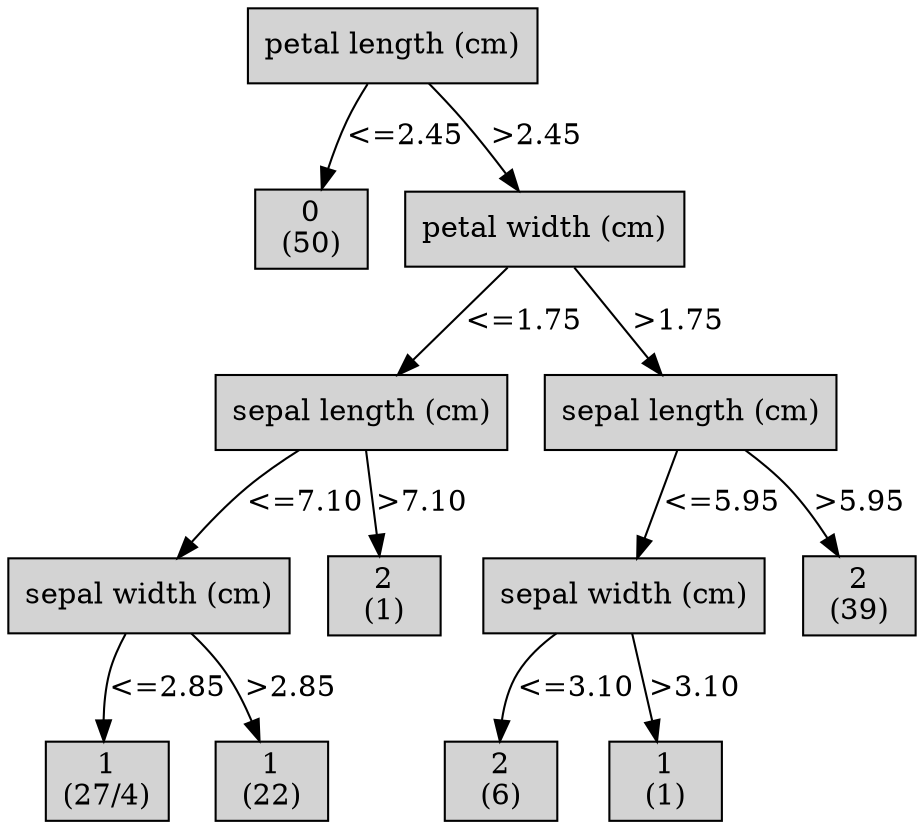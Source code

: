 digraph ID3_Tree {
"0" [shape=box, style=filled, label="petal length (cm)
", weight=1]
"1" [shape=box, style=filled, label="0
(50)
", weight=2]
0 -> 1 [ label = "<=2.45"];
"2" [shape=box, style=filled, label="petal width (cm)
", weight=2]
0 -> 2 [ label = ">2.45"];
"3" [shape=box, style=filled, label="sepal length (cm)
", weight=3]
2 -> 3 [ label = "<=1.75"];
"4" [shape=box, style=filled, label="sepal width (cm)
", weight=4]
3 -> 4 [ label = "<=7.10"];
"5" [shape=box, style=filled, label="1
(27/4)
", weight=5]
4 -> 5 [ label = "<=2.85"];
"6" [shape=box, style=filled, label="1
(22)
", weight=5]
4 -> 6 [ label = ">2.85"];
"7" [shape=box, style=filled, label="2
(1)
", weight=4]
3 -> 7 [ label = ">7.10"];
"8" [shape=box, style=filled, label="sepal length (cm)
", weight=3]
2 -> 8 [ label = ">1.75"];
"9" [shape=box, style=filled, label="sepal width (cm)
", weight=4]
8 -> 9 [ label = "<=5.95"];
"10" [shape=box, style=filled, label="2
(6)
", weight=5]
9 -> 10 [ label = "<=3.10"];
"11" [shape=box, style=filled, label="1
(1)
", weight=5]
9 -> 11 [ label = ">3.10"];
"12" [shape=box, style=filled, label="2
(39)
", weight=4]
8 -> 12 [ label = ">5.95"];
{rank=same; 0;};
{rank=same; 1;2;};
{rank=same; 3;8;};
{rank=same; 4;7;9;12;};
{rank=same; 5;6;10;11;};
}